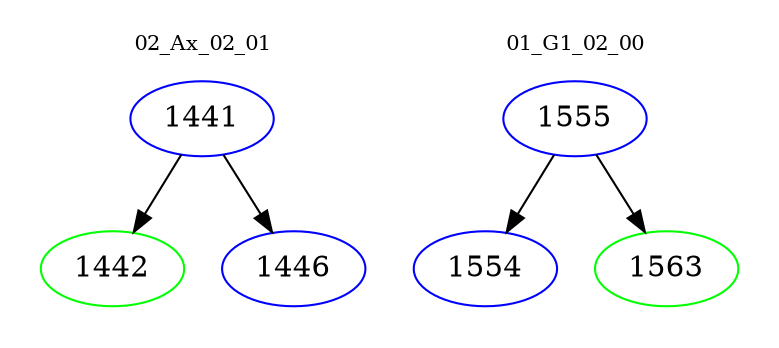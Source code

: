 digraph{
subgraph cluster_0 {
color = white
label = "02_Ax_02_01";
fontsize=10;
T0_1441 [label="1441", color="blue"]
T0_1441 -> T0_1442 [color="black"]
T0_1442 [label="1442", color="green"]
T0_1441 -> T0_1446 [color="black"]
T0_1446 [label="1446", color="blue"]
}
subgraph cluster_1 {
color = white
label = "01_G1_02_00";
fontsize=10;
T1_1555 [label="1555", color="blue"]
T1_1555 -> T1_1554 [color="black"]
T1_1554 [label="1554", color="blue"]
T1_1555 -> T1_1563 [color="black"]
T1_1563 [label="1563", color="green"]
}
}
